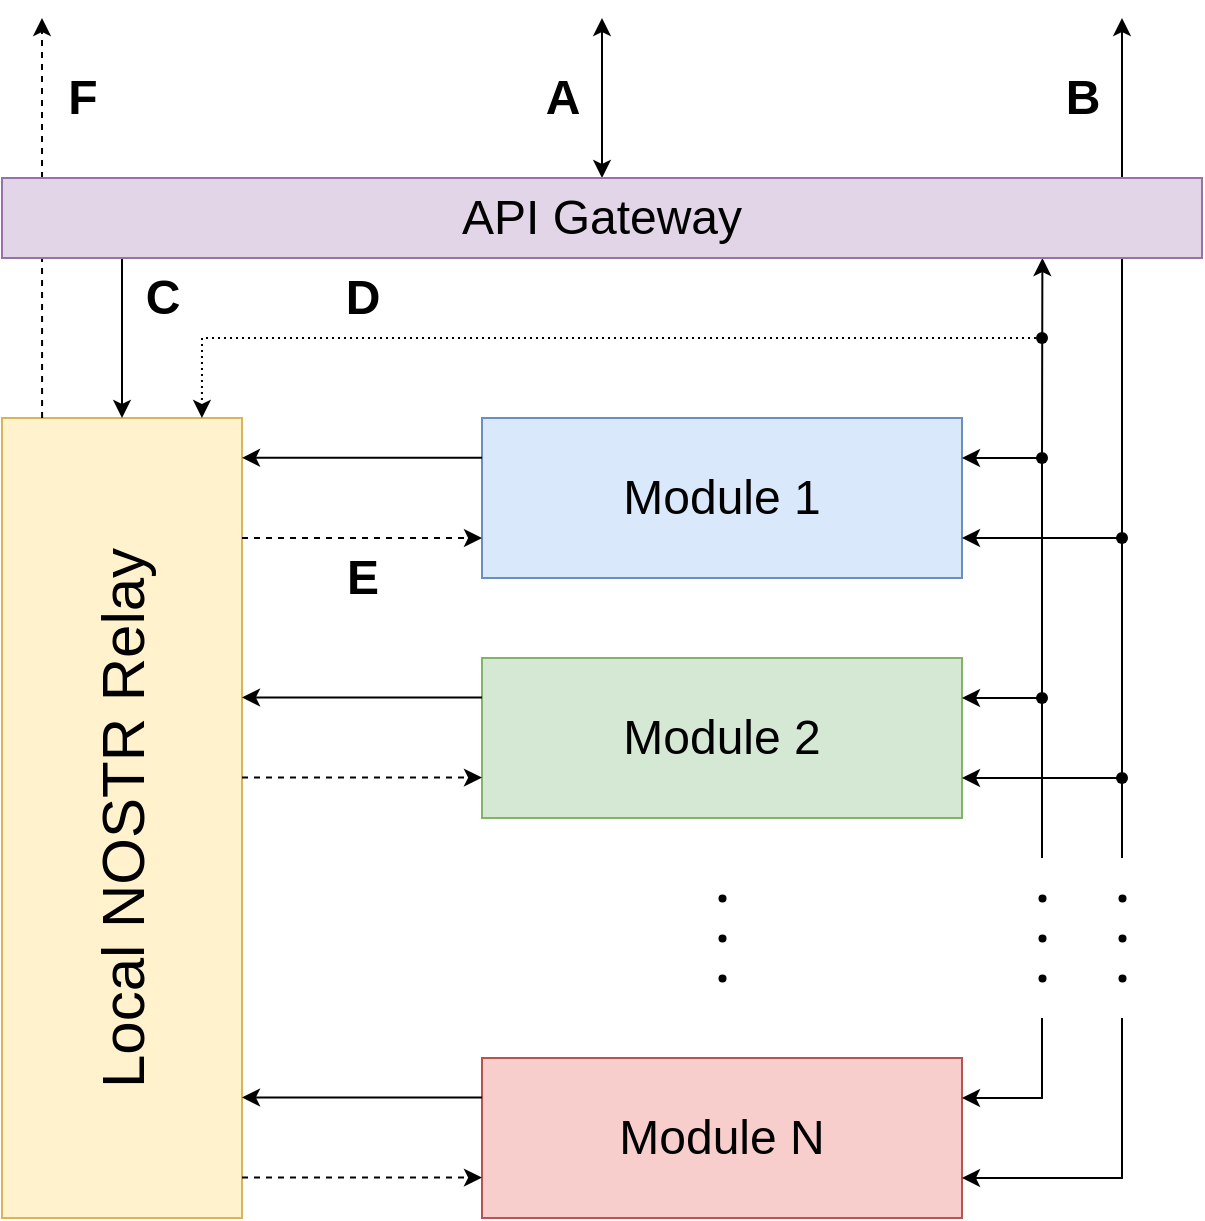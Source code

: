 <mxfile version="20.8.16" type="device"><diagram name="Page-1" id="pgf1d87vWwbnB4vvIpdU"><mxGraphModel dx="2840" dy="1658" grid="1" gridSize="10" guides="1" tooltips="1" connect="1" arrows="1" fold="1" page="1" pageScale="1" pageWidth="827" pageHeight="1169" math="0" shadow="0"><root><mxCell id="0"/><mxCell id="1" parent="0"/><mxCell id="zR7Lu8ha4QrMXJHze-AW-2" value="Local NOSTR Relay" style="rounded=0;whiteSpace=wrap;html=1;horizontal=0;fontSize=30;fillColor=#fff2cc;strokeColor=#d6b656;" vertex="1" parent="1"><mxGeometry x="200" y="240" width="120" height="400" as="geometry"/></mxCell><mxCell id="zR7Lu8ha4QrMXJHze-AW-3" value="&lt;font style=&quot;font-size: 24px;&quot;&gt;Module 1&lt;/font&gt;" style="rounded=0;whiteSpace=wrap;html=1;fillColor=#dae8fc;strokeColor=#6c8ebf;" vertex="1" parent="1"><mxGeometry x="440" y="240" width="240" height="80" as="geometry"/></mxCell><mxCell id="zR7Lu8ha4QrMXJHze-AW-4" value="&lt;font style=&quot;font-size: 24px;&quot;&gt;Module 2&lt;/font&gt;" style="rounded=0;whiteSpace=wrap;html=1;fillColor=#d5e8d4;strokeColor=#82b366;" vertex="1" parent="1"><mxGeometry x="440" y="360" width="240" height="80" as="geometry"/></mxCell><mxCell id="zR7Lu8ha4QrMXJHze-AW-6" value="&lt;font style=&quot;font-size: 24px;&quot;&gt;Module N&lt;/font&gt;" style="rounded=0;whiteSpace=wrap;html=1;fillColor=#f8cecc;strokeColor=#b85450;" vertex="1" parent="1"><mxGeometry x="440" y="560" width="240" height="80" as="geometry"/></mxCell><mxCell id="zR7Lu8ha4QrMXJHze-AW-7" value="" style="endArrow=classic;html=1;rounded=0;exitX=0.1;exitY=1;exitDx=0;exitDy=0;exitPerimeter=0;entryX=0.5;entryY=0;entryDx=0;entryDy=0;" edge="1" parent="1" source="zR7Lu8ha4QrMXJHze-AW-1" target="zR7Lu8ha4QrMXJHze-AW-2"><mxGeometry width="50" height="50" relative="1" as="geometry"><mxPoint x="240" y="170" as="sourcePoint"/><mxPoint x="240" y="230" as="targetPoint"/></mxGeometry></mxCell><mxCell id="zR7Lu8ha4QrMXJHze-AW-8" value="" style="endArrow=classic;startArrow=none;html=1;rounded=0;entryX=0;entryY=0.75;entryDx=0;entryDy=0;exitX=1;exitY=0.15;exitDx=0;exitDy=0;exitPerimeter=0;startFill=0;dashed=1;" edge="1" parent="1" source="zR7Lu8ha4QrMXJHze-AW-2" target="zR7Lu8ha4QrMXJHze-AW-3"><mxGeometry width="50" height="50" relative="1" as="geometry"><mxPoint x="360" y="290" as="sourcePoint"/><mxPoint x="420" y="280" as="targetPoint"/></mxGeometry></mxCell><mxCell id="zR7Lu8ha4QrMXJHze-AW-11" value="" style="endArrow=classic;startArrow=classic;html=1;rounded=0;exitX=1;exitY=0.25;exitDx=0;exitDy=0;entryX=0.867;entryY=1;entryDx=0;entryDy=0;entryPerimeter=0;" edge="1" parent="1" source="zR7Lu8ha4QrMXJHze-AW-3" target="zR7Lu8ha4QrMXJHze-AW-1"><mxGeometry width="50" height="50" relative="1" as="geometry"><mxPoint x="720" y="280" as="sourcePoint"/><mxPoint x="720" y="170" as="targetPoint"/><Array as="points"><mxPoint x="720" y="260"/></Array></mxGeometry></mxCell><mxCell id="zR7Lu8ha4QrMXJHze-AW-12" value="" style="endArrow=classic;html=1;rounded=0;entryX=1;entryY=0.25;entryDx=0;entryDy=0;" edge="1" parent="1" target="zR7Lu8ha4QrMXJHze-AW-4"><mxGeometry width="50" height="50" relative="1" as="geometry"><mxPoint x="720" y="260" as="sourcePoint"/><mxPoint x="690" y="380" as="targetPoint"/><Array as="points"><mxPoint x="720" y="380"/></Array></mxGeometry></mxCell><mxCell id="zR7Lu8ha4QrMXJHze-AW-13" value="" style="endArrow=none;html=1;rounded=0;" edge="1" parent="1"><mxGeometry width="50" height="50" relative="1" as="geometry"><mxPoint x="720" y="460" as="sourcePoint"/><mxPoint x="720" y="380" as="targetPoint"/></mxGeometry></mxCell><mxCell id="zR7Lu8ha4QrMXJHze-AW-14" value="" style="endArrow=classic;html=1;rounded=0;entryX=1;entryY=0.25;entryDx=0;entryDy=0;" edge="1" parent="1" target="zR7Lu8ha4QrMXJHze-AW-6"><mxGeometry width="50" height="50" relative="1" as="geometry"><mxPoint x="720" y="540" as="sourcePoint"/><mxPoint x="690" y="590" as="targetPoint"/><Array as="points"><mxPoint x="720" y="580"/></Array></mxGeometry></mxCell><mxCell id="zR7Lu8ha4QrMXJHze-AW-15" value="" style="endArrow=classic;startArrow=none;html=1;rounded=0;exitDx=0;exitDy=0;" edge="1" parent="1" source="zR7Lu8ha4QrMXJHze-AW-22"><mxGeometry width="50" height="50" relative="1" as="geometry"><mxPoint x="740.0" y="300.0" as="sourcePoint"/><mxPoint x="760" y="40" as="targetPoint"/><Array as="points"><mxPoint x="760" y="300"/></Array></mxGeometry></mxCell><mxCell id="zR7Lu8ha4QrMXJHze-AW-16" value="" style="endArrow=classic;html=1;rounded=0;entryX=1;entryY=0.75;entryDx=0;entryDy=0;startArrow=none;" edge="1" parent="1" source="zR7Lu8ha4QrMXJHze-AW-25" target="zR7Lu8ha4QrMXJHze-AW-4"><mxGeometry width="50" height="50" relative="1" as="geometry"><mxPoint x="760" y="300" as="sourcePoint"/><mxPoint x="740.0" y="420.0" as="targetPoint"/><Array as="points"/></mxGeometry></mxCell><mxCell id="zR7Lu8ha4QrMXJHze-AW-17" value="" style="endArrow=none;html=1;rounded=0;" edge="1" parent="1"><mxGeometry width="50" height="50" relative="1" as="geometry"><mxPoint x="760" y="460" as="sourcePoint"/><mxPoint x="760" y="420" as="targetPoint"/></mxGeometry></mxCell><mxCell id="zR7Lu8ha4QrMXJHze-AW-18" value="" style="endArrow=classic;html=1;rounded=0;entryX=1;entryY=0.75;entryDx=0;entryDy=0;" edge="1" parent="1" target="zR7Lu8ha4QrMXJHze-AW-6"><mxGeometry width="50" height="50" relative="1" as="geometry"><mxPoint x="760" y="540" as="sourcePoint"/><mxPoint x="690.0" y="590" as="targetPoint"/><Array as="points"><mxPoint x="760" y="620"/></Array></mxGeometry></mxCell><mxCell id="zR7Lu8ha4QrMXJHze-AW-19" value="" style="endArrow=classic;html=1;rounded=0;entryX=0.833;entryY=0;entryDx=0;entryDy=0;entryPerimeter=0;dashed=1;dashPattern=1 2;" edge="1" parent="1" target="zR7Lu8ha4QrMXJHze-AW-2"><mxGeometry width="50" height="50" relative="1" as="geometry"><mxPoint x="720" y="200" as="sourcePoint"/><mxPoint x="300" y="230" as="targetPoint"/><Array as="points"><mxPoint x="300" y="200"/></Array></mxGeometry></mxCell><mxCell id="zR7Lu8ha4QrMXJHze-AW-20" value="" style="shape=waypoint;sketch=0;fillStyle=solid;size=6;pointerEvents=1;points=[];fillColor=none;resizable=0;rotatable=0;perimeter=centerPerimeter;snapToPoint=1;" vertex="1" parent="1"><mxGeometry x="710" y="190" width="20" height="20" as="geometry"/></mxCell><mxCell id="zR7Lu8ha4QrMXJHze-AW-21" value="" style="shape=waypoint;sketch=0;fillStyle=solid;size=6;pointerEvents=1;points=[];fillColor=none;resizable=0;rotatable=0;perimeter=centerPerimeter;snapToPoint=1;" vertex="1" parent="1"><mxGeometry x="710" y="250" width="20" height="20" as="geometry"/></mxCell><mxCell id="zR7Lu8ha4QrMXJHze-AW-23" value="" style="endArrow=none;startArrow=classic;html=1;rounded=0;exitX=1;exitY=0.75;exitDx=0;exitDy=0;entryDx=0;entryDy=0;entryPerimeter=0;" edge="1" parent="1" source="zR7Lu8ha4QrMXJHze-AW-3" target="zR7Lu8ha4QrMXJHze-AW-22"><mxGeometry width="50" height="50" relative="1" as="geometry"><mxPoint x="680.0" y="300" as="sourcePoint"/><mxPoint x="759.8" y="160" as="targetPoint"/><Array as="points"/></mxGeometry></mxCell><mxCell id="zR7Lu8ha4QrMXJHze-AW-22" value="" style="shape=waypoint;sketch=0;fillStyle=solid;size=6;pointerEvents=1;points=[];fillColor=none;resizable=0;rotatable=0;perimeter=centerPerimeter;snapToPoint=1;" vertex="1" parent="1"><mxGeometry x="750" y="290" width="20" height="20" as="geometry"/></mxCell><mxCell id="zR7Lu8ha4QrMXJHze-AW-24" value="" style="shape=waypoint;sketch=0;fillStyle=solid;size=6;pointerEvents=1;points=[];fillColor=none;resizable=0;rotatable=0;perimeter=centerPerimeter;snapToPoint=1;" vertex="1" parent="1"><mxGeometry x="710" y="370" width="20" height="20" as="geometry"/></mxCell><mxCell id="zR7Lu8ha4QrMXJHze-AW-26" value="" style="endArrow=none;html=1;rounded=0;entryDx=0;entryDy=0;" edge="1" parent="1" target="zR7Lu8ha4QrMXJHze-AW-25"><mxGeometry width="50" height="50" relative="1" as="geometry"><mxPoint x="760" y="300" as="sourcePoint"/><mxPoint x="680.0" y="420" as="targetPoint"/><Array as="points"><mxPoint x="760" y="420"/></Array></mxGeometry></mxCell><mxCell id="zR7Lu8ha4QrMXJHze-AW-25" value="" style="shape=waypoint;sketch=0;fillStyle=solid;size=6;pointerEvents=1;points=[];fillColor=none;resizable=0;rotatable=0;perimeter=centerPerimeter;snapToPoint=1;" vertex="1" parent="1"><mxGeometry x="750" y="410" width="20" height="20" as="geometry"/></mxCell><mxCell id="zR7Lu8ha4QrMXJHze-AW-27" value="" style="shape=waypoint;sketch=0;fillStyle=solid;size=6;pointerEvents=1;points=[];fillColor=none;resizable=0;rotatable=0;perimeter=centerPerimeter;snapToPoint=1;strokeWidth=0;" vertex="1" parent="1"><mxGeometry x="710" y="470" width="20" height="20" as="geometry"/></mxCell><mxCell id="zR7Lu8ha4QrMXJHze-AW-28" value="" style="shape=waypoint;sketch=0;fillStyle=solid;size=6;pointerEvents=1;points=[];fillColor=none;resizable=0;rotatable=0;perimeter=centerPerimeter;snapToPoint=1;strokeWidth=0;" vertex="1" parent="1"><mxGeometry x="710" y="490" width="20" height="20" as="geometry"/></mxCell><mxCell id="zR7Lu8ha4QrMXJHze-AW-29" value="" style="shape=waypoint;sketch=0;fillStyle=solid;size=6;pointerEvents=1;points=[];fillColor=none;resizable=0;rotatable=0;perimeter=centerPerimeter;snapToPoint=1;strokeWidth=0;" vertex="1" parent="1"><mxGeometry x="710" y="510" width="20" height="20" as="geometry"/></mxCell><mxCell id="zR7Lu8ha4QrMXJHze-AW-30" value="" style="shape=waypoint;sketch=0;fillStyle=solid;size=6;pointerEvents=1;points=[];fillColor=none;resizable=0;rotatable=0;perimeter=centerPerimeter;snapToPoint=1;strokeWidth=0;" vertex="1" parent="1"><mxGeometry x="750" y="470" width="20" height="20" as="geometry"/></mxCell><mxCell id="zR7Lu8ha4QrMXJHze-AW-31" value="" style="shape=waypoint;sketch=0;fillStyle=solid;size=6;pointerEvents=1;points=[];fillColor=none;resizable=0;rotatable=0;perimeter=centerPerimeter;snapToPoint=1;strokeWidth=0;" vertex="1" parent="1"><mxGeometry x="750" y="490" width="20" height="20" as="geometry"/></mxCell><mxCell id="zR7Lu8ha4QrMXJHze-AW-32" value="" style="shape=waypoint;sketch=0;fillStyle=solid;size=6;pointerEvents=1;points=[];fillColor=none;resizable=0;rotatable=0;perimeter=centerPerimeter;snapToPoint=1;strokeWidth=0;" vertex="1" parent="1"><mxGeometry x="750" y="510" width="20" height="20" as="geometry"/></mxCell><mxCell id="zR7Lu8ha4QrMXJHze-AW-33" value="" style="shape=waypoint;sketch=0;fillStyle=solid;size=6;pointerEvents=1;points=[];fillColor=none;resizable=0;rotatable=0;perimeter=centerPerimeter;snapToPoint=1;strokeWidth=0;" vertex="1" parent="1"><mxGeometry x="550" y="470" width="20" height="20" as="geometry"/></mxCell><mxCell id="zR7Lu8ha4QrMXJHze-AW-34" value="" style="shape=waypoint;sketch=0;fillStyle=solid;size=6;pointerEvents=1;points=[];fillColor=none;resizable=0;rotatable=0;perimeter=centerPerimeter;snapToPoint=1;strokeWidth=0;" vertex="1" parent="1"><mxGeometry x="550" y="490" width="20" height="20" as="geometry"/></mxCell><mxCell id="zR7Lu8ha4QrMXJHze-AW-35" value="" style="shape=waypoint;sketch=0;fillStyle=solid;size=6;pointerEvents=1;points=[];fillColor=none;resizable=0;rotatable=0;perimeter=centerPerimeter;snapToPoint=1;strokeWidth=0;" vertex="1" parent="1"><mxGeometry x="550" y="510" width="20" height="20" as="geometry"/></mxCell><mxCell id="zR7Lu8ha4QrMXJHze-AW-38" value="" style="endArrow=classic;startArrow=classic;html=1;rounded=0;exitX=0.5;exitY=0;exitDx=0;exitDy=0;" edge="1" parent="1" source="zR7Lu8ha4QrMXJHze-AW-1"><mxGeometry width="50" height="50" relative="1" as="geometry"><mxPoint x="500" y="110" as="sourcePoint"/><mxPoint x="500" y="40" as="targetPoint"/></mxGeometry></mxCell><mxCell id="zR7Lu8ha4QrMXJHze-AW-40" value="&lt;b&gt;A&lt;/b&gt;" style="text;html=1;align=center;verticalAlign=middle;resizable=0;points=[];autosize=1;strokeColor=none;fillColor=none;fontSize=24;" vertex="1" parent="1"><mxGeometry x="460" y="60" width="40" height="40" as="geometry"/></mxCell><mxCell id="zR7Lu8ha4QrMXJHze-AW-41" value="&lt;b&gt;B&lt;/b&gt;" style="text;html=1;align=center;verticalAlign=middle;resizable=0;points=[];autosize=1;strokeColor=none;fillColor=none;fontSize=24;" vertex="1" parent="1"><mxGeometry x="720" y="60" width="40" height="40" as="geometry"/></mxCell><mxCell id="zR7Lu8ha4QrMXJHze-AW-42" value="&lt;b&gt;C&lt;/b&gt;" style="text;html=1;align=center;verticalAlign=middle;resizable=0;points=[];autosize=1;strokeColor=none;fillColor=none;fontSize=24;" vertex="1" parent="1"><mxGeometry x="260" y="160" width="40" height="40" as="geometry"/></mxCell><mxCell id="zR7Lu8ha4QrMXJHze-AW-43" value="&lt;b&gt;D&lt;/b&gt;" style="text;html=1;align=center;verticalAlign=middle;resizable=0;points=[];autosize=1;strokeColor=none;fillColor=none;fontSize=24;" vertex="1" parent="1"><mxGeometry x="360" y="160" width="40" height="40" as="geometry"/></mxCell><mxCell id="zR7Lu8ha4QrMXJHze-AW-44" value="&lt;b&gt;E&lt;/b&gt;" style="text;html=1;align=center;verticalAlign=middle;resizable=0;points=[];autosize=1;strokeColor=none;fillColor=none;fontSize=24;" vertex="1" parent="1"><mxGeometry x="360" y="300" width="40" height="40" as="geometry"/></mxCell><mxCell id="zR7Lu8ha4QrMXJHze-AW-45" value="" style="endArrow=classic;html=1;rounded=0;fontSize=24;exitX=0.167;exitY=0;exitDx=0;exitDy=0;exitPerimeter=0;dashed=1;" edge="1" parent="1" source="zR7Lu8ha4QrMXJHze-AW-2"><mxGeometry width="50" height="50" relative="1" as="geometry"><mxPoint x="230" y="220" as="sourcePoint"/><mxPoint x="220" y="40" as="targetPoint"/></mxGeometry></mxCell><mxCell id="zR7Lu8ha4QrMXJHze-AW-1" value="&lt;font style=&quot;font-size: 24px;&quot;&gt;API Gateway&lt;/font&gt;" style="rounded=0;whiteSpace=wrap;html=1;fillColor=#e1d5e7;strokeColor=#9673a6;" vertex="1" parent="1"><mxGeometry x="200" y="120" width="600" height="40" as="geometry"/></mxCell><mxCell id="zR7Lu8ha4QrMXJHze-AW-46" value="" style="endArrow=none;startArrow=classic;html=1;rounded=0;entryX=0;entryY=0.5;entryDx=0;entryDy=0;exitX=1;exitY=0.1;exitDx=0;exitDy=0;exitPerimeter=0;endFill=0;" edge="1" parent="1"><mxGeometry width="50" height="50" relative="1" as="geometry"><mxPoint x="320" y="259.9" as="sourcePoint"/><mxPoint x="440" y="259.9" as="targetPoint"/></mxGeometry></mxCell><mxCell id="zR7Lu8ha4QrMXJHze-AW-47" value="" style="endArrow=classic;startArrow=none;html=1;rounded=0;entryX=0;entryY=0.75;entryDx=0;entryDy=0;exitX=1;exitY=0.15;exitDx=0;exitDy=0;exitPerimeter=0;startFill=0;dashed=1;" edge="1" parent="1"><mxGeometry width="50" height="50" relative="1" as="geometry"><mxPoint x="320.0" y="419.81" as="sourcePoint"/><mxPoint x="440" y="419.81" as="targetPoint"/></mxGeometry></mxCell><mxCell id="zR7Lu8ha4QrMXJHze-AW-48" value="" style="endArrow=none;startArrow=classic;html=1;rounded=0;entryX=0;entryY=0.5;entryDx=0;entryDy=0;exitX=1;exitY=0.1;exitDx=0;exitDy=0;exitPerimeter=0;endFill=0;" edge="1" parent="1"><mxGeometry width="50" height="50" relative="1" as="geometry"><mxPoint x="320.0" y="379.71" as="sourcePoint"/><mxPoint x="440" y="379.71" as="targetPoint"/></mxGeometry></mxCell><mxCell id="zR7Lu8ha4QrMXJHze-AW-49" value="" style="endArrow=classic;startArrow=none;html=1;rounded=0;entryX=0;entryY=0.75;entryDx=0;entryDy=0;exitX=1;exitY=0.15;exitDx=0;exitDy=0;exitPerimeter=0;startFill=0;dashed=1;" edge="1" parent="1"><mxGeometry width="50" height="50" relative="1" as="geometry"><mxPoint x="320.0" y="619.81" as="sourcePoint"/><mxPoint x="440" y="619.81" as="targetPoint"/></mxGeometry></mxCell><mxCell id="zR7Lu8ha4QrMXJHze-AW-50" value="" style="endArrow=none;startArrow=classic;html=1;rounded=0;entryX=0;entryY=0.5;entryDx=0;entryDy=0;exitX=1;exitY=0.1;exitDx=0;exitDy=0;exitPerimeter=0;endFill=0;" edge="1" parent="1"><mxGeometry width="50" height="50" relative="1" as="geometry"><mxPoint x="320.0" y="579.71" as="sourcePoint"/><mxPoint x="440" y="579.71" as="targetPoint"/></mxGeometry></mxCell><mxCell id="zR7Lu8ha4QrMXJHze-AW-51" value="&lt;b&gt;F&lt;/b&gt;" style="text;html=1;align=center;verticalAlign=middle;resizable=0;points=[];autosize=1;strokeColor=none;fillColor=none;fontSize=24;" vertex="1" parent="1"><mxGeometry x="220" y="60" width="40" height="40" as="geometry"/></mxCell></root></mxGraphModel></diagram></mxfile>
